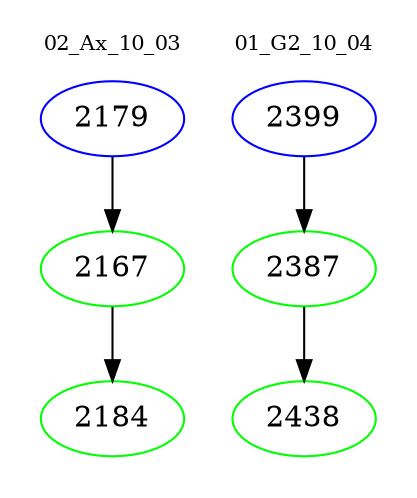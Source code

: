 digraph{
subgraph cluster_0 {
color = white
label = "02_Ax_10_03";
fontsize=10;
T0_2179 [label="2179", color="blue"]
T0_2179 -> T0_2167 [color="black"]
T0_2167 [label="2167", color="green"]
T0_2167 -> T0_2184 [color="black"]
T0_2184 [label="2184", color="green"]
}
subgraph cluster_1 {
color = white
label = "01_G2_10_04";
fontsize=10;
T1_2399 [label="2399", color="blue"]
T1_2399 -> T1_2387 [color="black"]
T1_2387 [label="2387", color="green"]
T1_2387 -> T1_2438 [color="black"]
T1_2438 [label="2438", color="green"]
}
}
